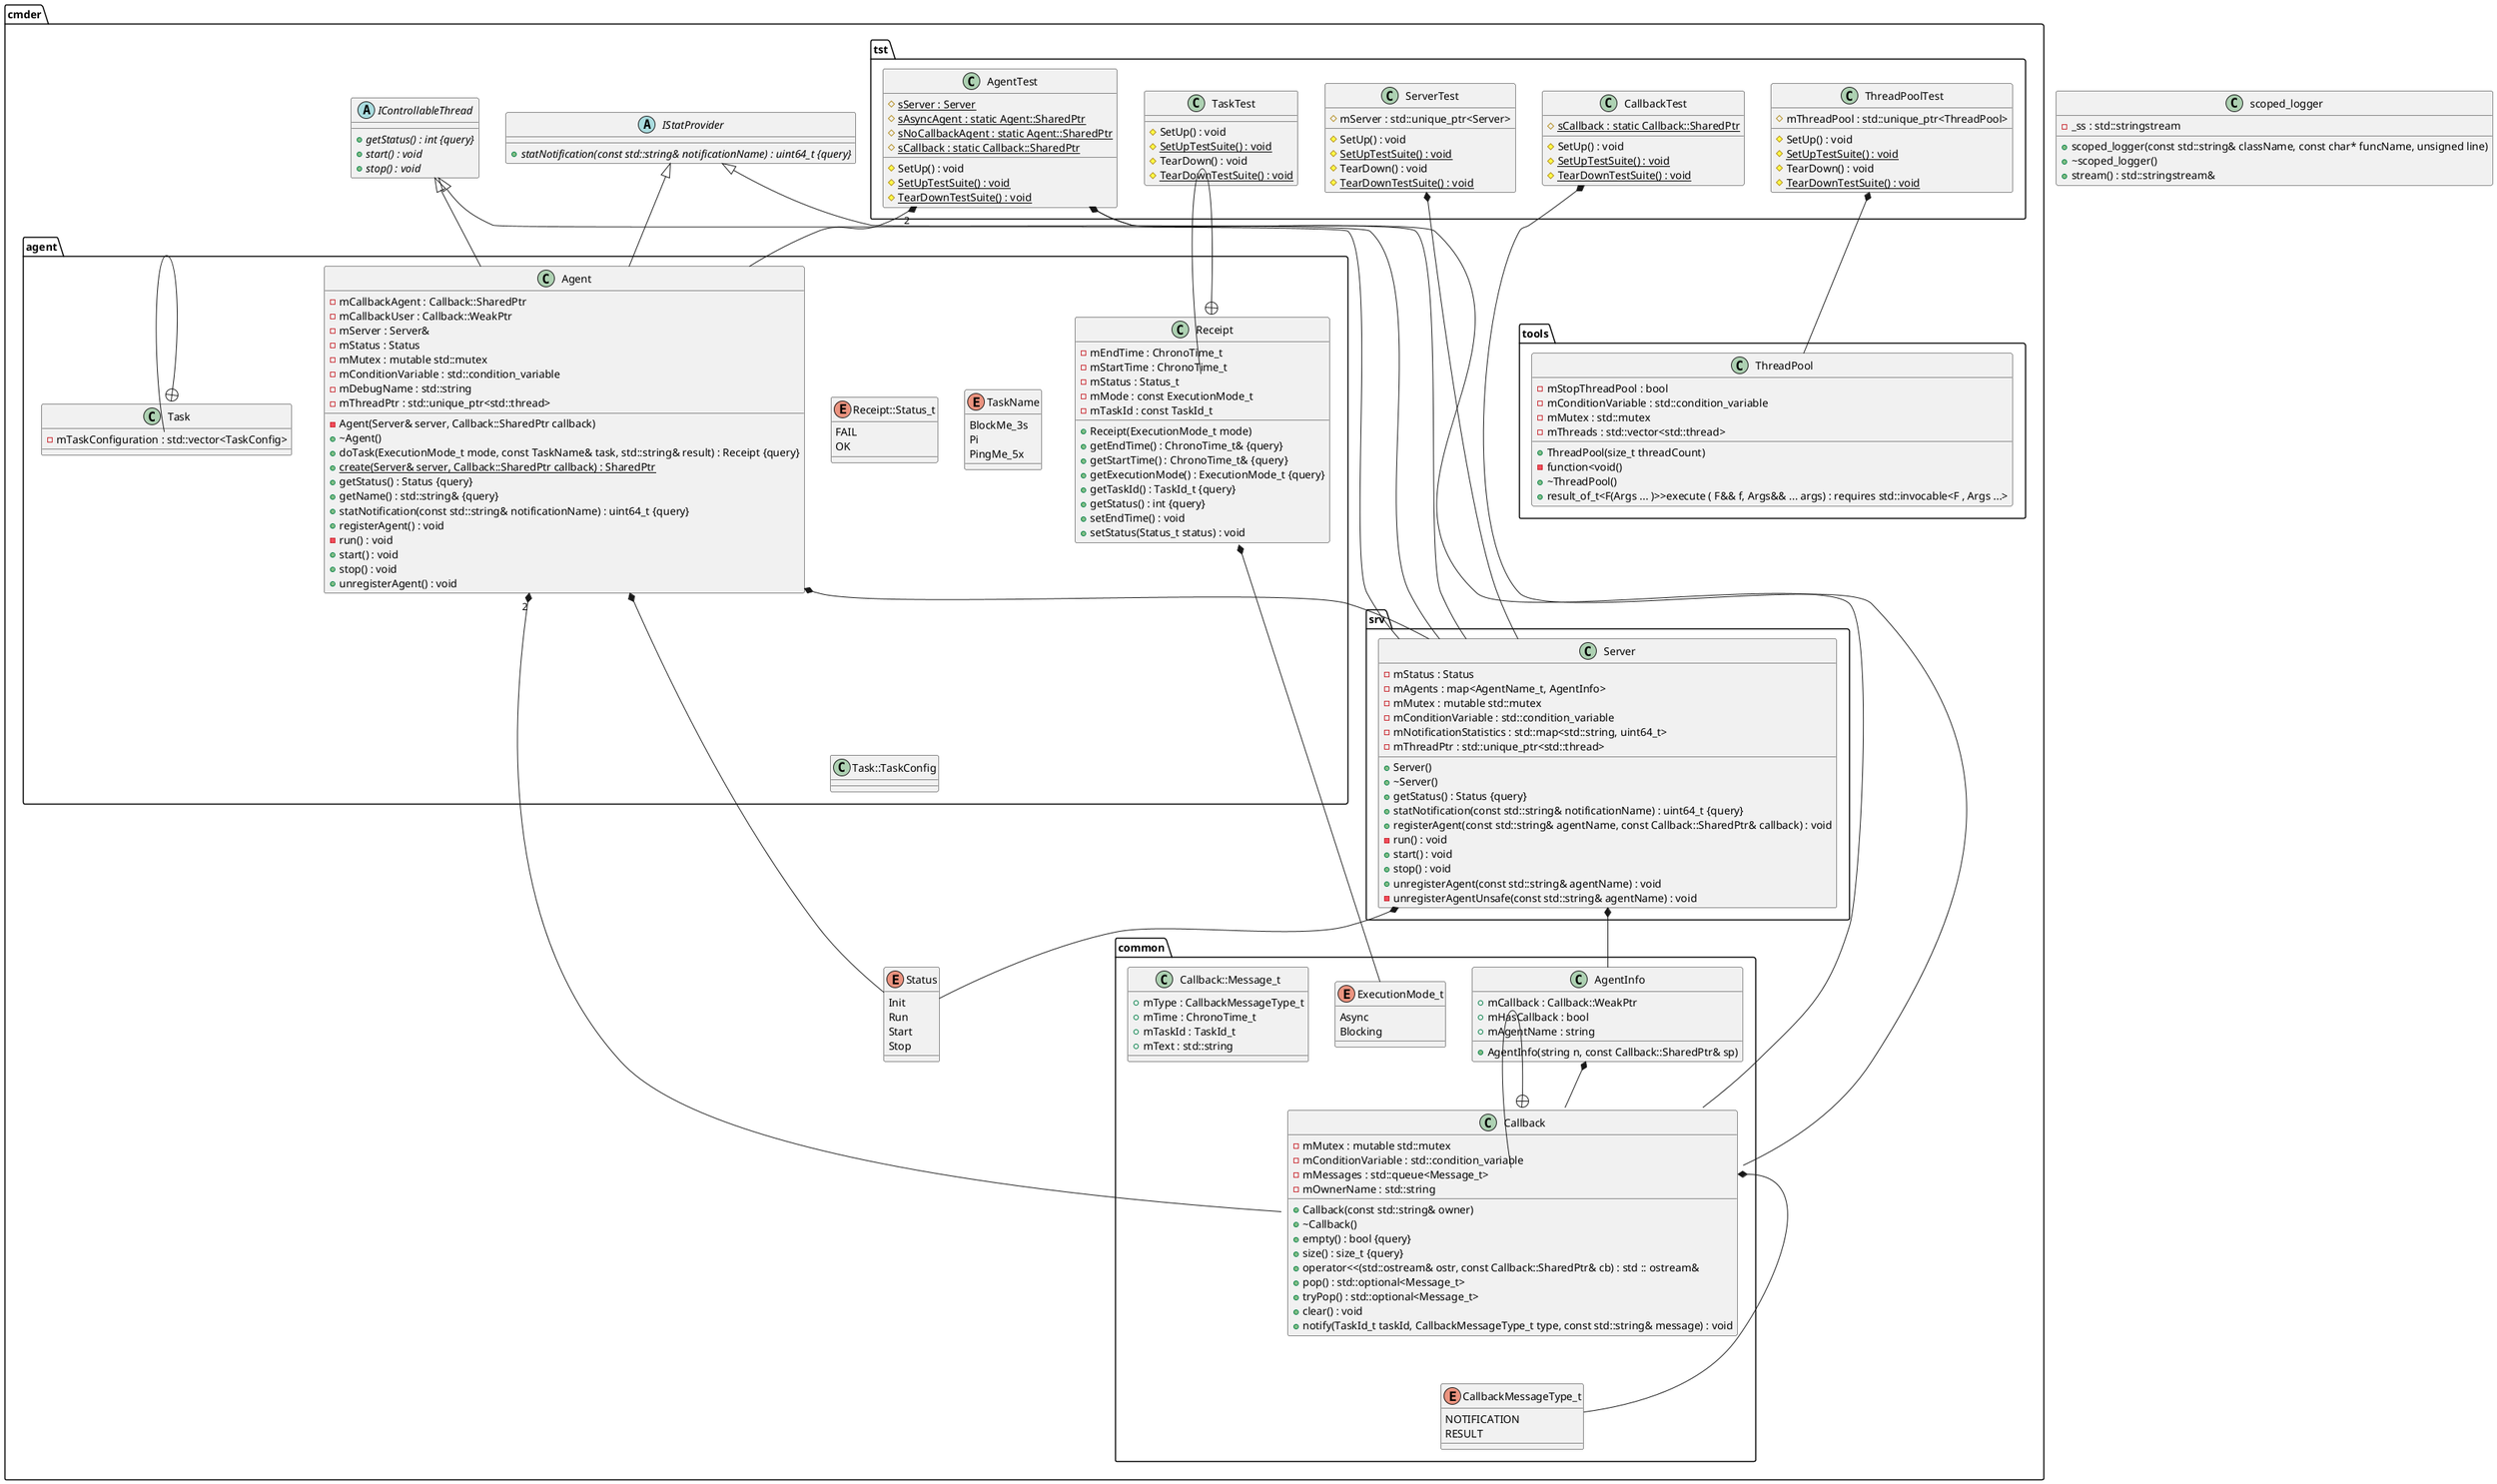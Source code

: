 @startuml





/' Objects '/

class scoped_logger {
	+scoped_logger(const std::string& className, const char* funcName, unsigned line)
	+~scoped_logger()
	-_ss : std::stringstream
	+stream() : std::stringstream&
}


namespace cmder {
	abstract class IControllableThread {
		+{abstract} getStatus() : int {query}
		+{abstract} start() : void
		+{abstract} stop() : void
	}

	abstract class IStatProvider {
		+{abstract} statNotification(const std::string& notificationName) : uint64_t {query}
	}

	enum Status {
		Init
		Run
		Start
		Stop
	}

	namespace tst {
		class AgentTest {
			#{static} sServer : Server
			#{static} sAsyncAgent : static Agent::SharedPtr
			#{static} sNoCallbackAgent : static Agent::SharedPtr
			#{static} sCallback : static Callback::SharedPtr
			#SetUp() : void
			#{static} SetUpTestSuite() : void
			#{static} TearDownTestSuite() : void
		}

		class CallbackTest {
			#{static} sCallback : static Callback::SharedPtr
			#SetUp() : void
			#{static} SetUpTestSuite() : void
			#{static} TearDownTestSuite() : void
		}

		class ServerTest {
			#mServer : std::unique_ptr<Server>
			#SetUp() : void
			#{static} SetUpTestSuite() : void
			#TearDown() : void
			#{static} TearDownTestSuite() : void
		}

		class TaskTest {
			#SetUp() : void
			#{static} SetUpTestSuite() : void
			#TearDown() : void
			#{static} TearDownTestSuite() : void
		}

		class ThreadPoolTest {
			#mThreadPool : std::unique_ptr<ThreadPool>
			#SetUp() : void
			#{static} SetUpTestSuite() : void
			#TearDown() : void
			#{static} TearDownTestSuite() : void
		}
	}

	namespace tools {
		class ThreadPool {
			+ThreadPool(size_t threadCount)
			-function<void()
			+~ThreadPool()
			-mStopThreadPool : bool
			+result_of_t<F(Args ... )>>execute ( F&& f, Args&& ... args) : requires std::invocable<F , Args ...>
			-mConditionVariable : std::condition_variable
			-mMutex : std::mutex
			-mThreads : std::vector<std::thread>
		}
	}

	namespace srv {
		class Server {
			+Server()
			+~Server()
			+getStatus() : Status {query}
			-mStatus : Status
			-mAgents : map<AgentName_t, AgentInfo>
			-mMutex : mutable std::mutex
			-mConditionVariable : std::condition_variable
			-mNotificationStatistics : std::map<std::string, uint64_t>
			-mThreadPtr : std::unique_ptr<std::thread>
			+statNotification(const std::string& notificationName) : uint64_t {query}
			+registerAgent(const std::string& agentName, const Callback::SharedPtr& callback) : void
			-run() : void
			+start() : void
			+stop() : void
			+unregisterAgent(const std::string& agentName) : void
			-unregisterAgentUnsafe(const std::string& agentName) : void
		}
	}

	namespace common {
		class Callback {
			+Callback(const std::string& owner)
			+~Callback()
			+empty() : bool {query}
			-mMutex : mutable std::mutex
			+size() : size_t {query}
			+operator<<(std::ostream& ostr, const Callback::SharedPtr& cb) : std :: ostream&
			-mConditionVariable : std::condition_variable
			+pop() : std::optional<Message_t>
			+tryPop() : std::optional<Message_t>
			-mMessages : std::queue<Message_t>
			-mOwnerName : std::string
			+clear() : void
			+notify(TaskId_t taskId, CallbackMessageType_t type, const std::string& message) : void
		}

		enum CallbackMessageType_t {
			NOTIFICATION
			RESULT
		}

		enum ExecutionMode_t {
			Async
			Blocking
		}

		class AgentInfo {
			+AgentInfo(string n, const Callback::SharedPtr& sp)
			+mCallback : Callback::WeakPtr
			+mHasCallback : bool
			+mAgentName : string
		}

		class Callback::Message_t {
			+mType : CallbackMessageType_t
			+mTime : ChronoTime_t
			+mTaskId : TaskId_t
			+mText : std::string
		}
	}

	namespace agent {
		class Agent {
			-Agent(Server& server, Callback::SharedPtr callback)
			+~Agent()
			-mCallbackAgent : Callback::SharedPtr
			-mCallbackUser : Callback::WeakPtr
			+doTask(ExecutionMode_t mode, const TaskName& task, std::string& result) : Receipt {query}
			-mServer : Server&
			+{static} create(Server& server, Callback::SharedPtr callback) : SharedPtr
			+getStatus() : Status {query}
			-mStatus : Status
			-mMutex : mutable std::mutex
			-mConditionVariable : std::condition_variable
			-mDebugName : std::string
			+getName() : std::string& {query}
			-mThreadPtr : std::unique_ptr<std::thread>
			+statNotification(const std::string& notificationName) : uint64_t {query}
			+registerAgent() : void
			-run() : void
			+start() : void
			+stop() : void
			+unregisterAgent() : void
		}

		class Receipt {
			+Receipt(ExecutionMode_t mode)
			-mEndTime : ChronoTime_t
			-mStartTime : ChronoTime_t
			+getEndTime() : ChronoTime_t& {query}
			+getStartTime() : ChronoTime_t& {query}
			+getExecutionMode() : ExecutionMode_t {query}
			-mStatus : Status_t
			+getTaskId() : TaskId_t {query}
			-mMode : const ExecutionMode_t
			-mTaskId : const TaskId_t
			+getStatus() : int {query}
			+setEndTime() : void
			+setStatus(Status_t status) : void
		}

		class Task {
			-mTaskConfiguration : std::vector<TaskConfig>
		}

		enum Receipt::Status_t {
			FAIL
			OK
		}

		enum TaskName {
			BlockMe_3s
			Pi
			PingMe_5x
		}

		class Task::TaskConfig {
		}
	}
}





/' Inheritance relationships '/

cmder.IControllableThread <|-- cmder.agent.Agent


cmder.IControllableThread <|-- cmder.srv.Server


cmder.IStatProvider <|-- cmder.agent.Agent


cmder.IStatProvider <|-- cmder.srv.Server





/' Aggregation relationships '/

cmder.agent.Agent "2" *-- cmder.common.Callback


cmder.agent.Agent *-- cmder.srv.Server


cmder.agent.Agent *-- cmder.Status


cmder.common.AgentInfo *-- cmder.common.Callback


cmder.tst.AgentTest "2" *-- cmder.agent.Agent


cmder.tst.AgentTest *-- cmder.common.Callback


cmder.tst.AgentTest *-- cmder.srv.Server


cmder.common.Callback::Message_t *-- cmder.common.CallbackMessageType_t


cmder.tst.CallbackTest *-- cmder.common.Callback


cmder.agent.Receipt *-- cmder.common.ExecutionMode_t


cmder.srv.Server *-- cmder.common.AgentInfo


cmder.srv.Server *-- cmder.Status


cmder.tst.ServerTest *-- cmder.srv.Server


cmder.tst.ThreadPoolTest *-- cmder.tools.ThreadPool






/' Nested objects '/

cmder.common.Callback +-- cmder.common.Callback::Message_t


cmder.agent.Receipt +-- cmder.agent.Receipt::Status_t


cmder.agent.Task +-- cmder.agent.Task::TaskConfig




@enduml
